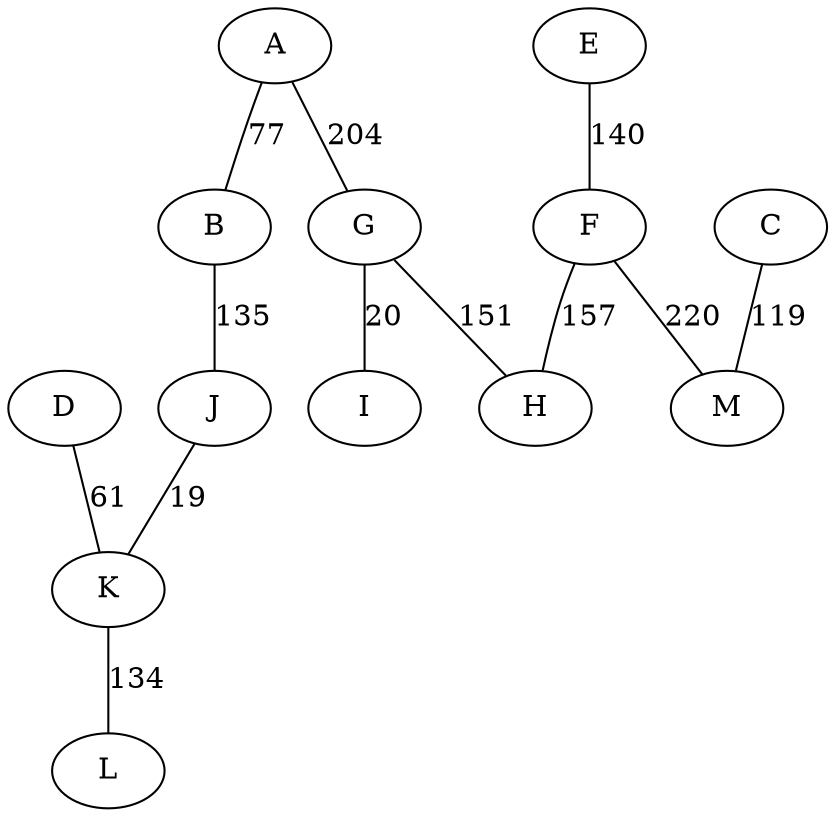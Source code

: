 graph G {
  J -- K [label="19"];
  G -- I [label="20"];
  D -- K [label="61"];
  A -- B [label="77"];
  C -- M [label="119"];
  K -- L [label="134"];
  B -- J [label="135"];
  E -- F [label="140"];
  G -- H [label="151"];
  F -- H [label="157"];
  A -- G [label="204"];
  F -- M [label="220"];
}
